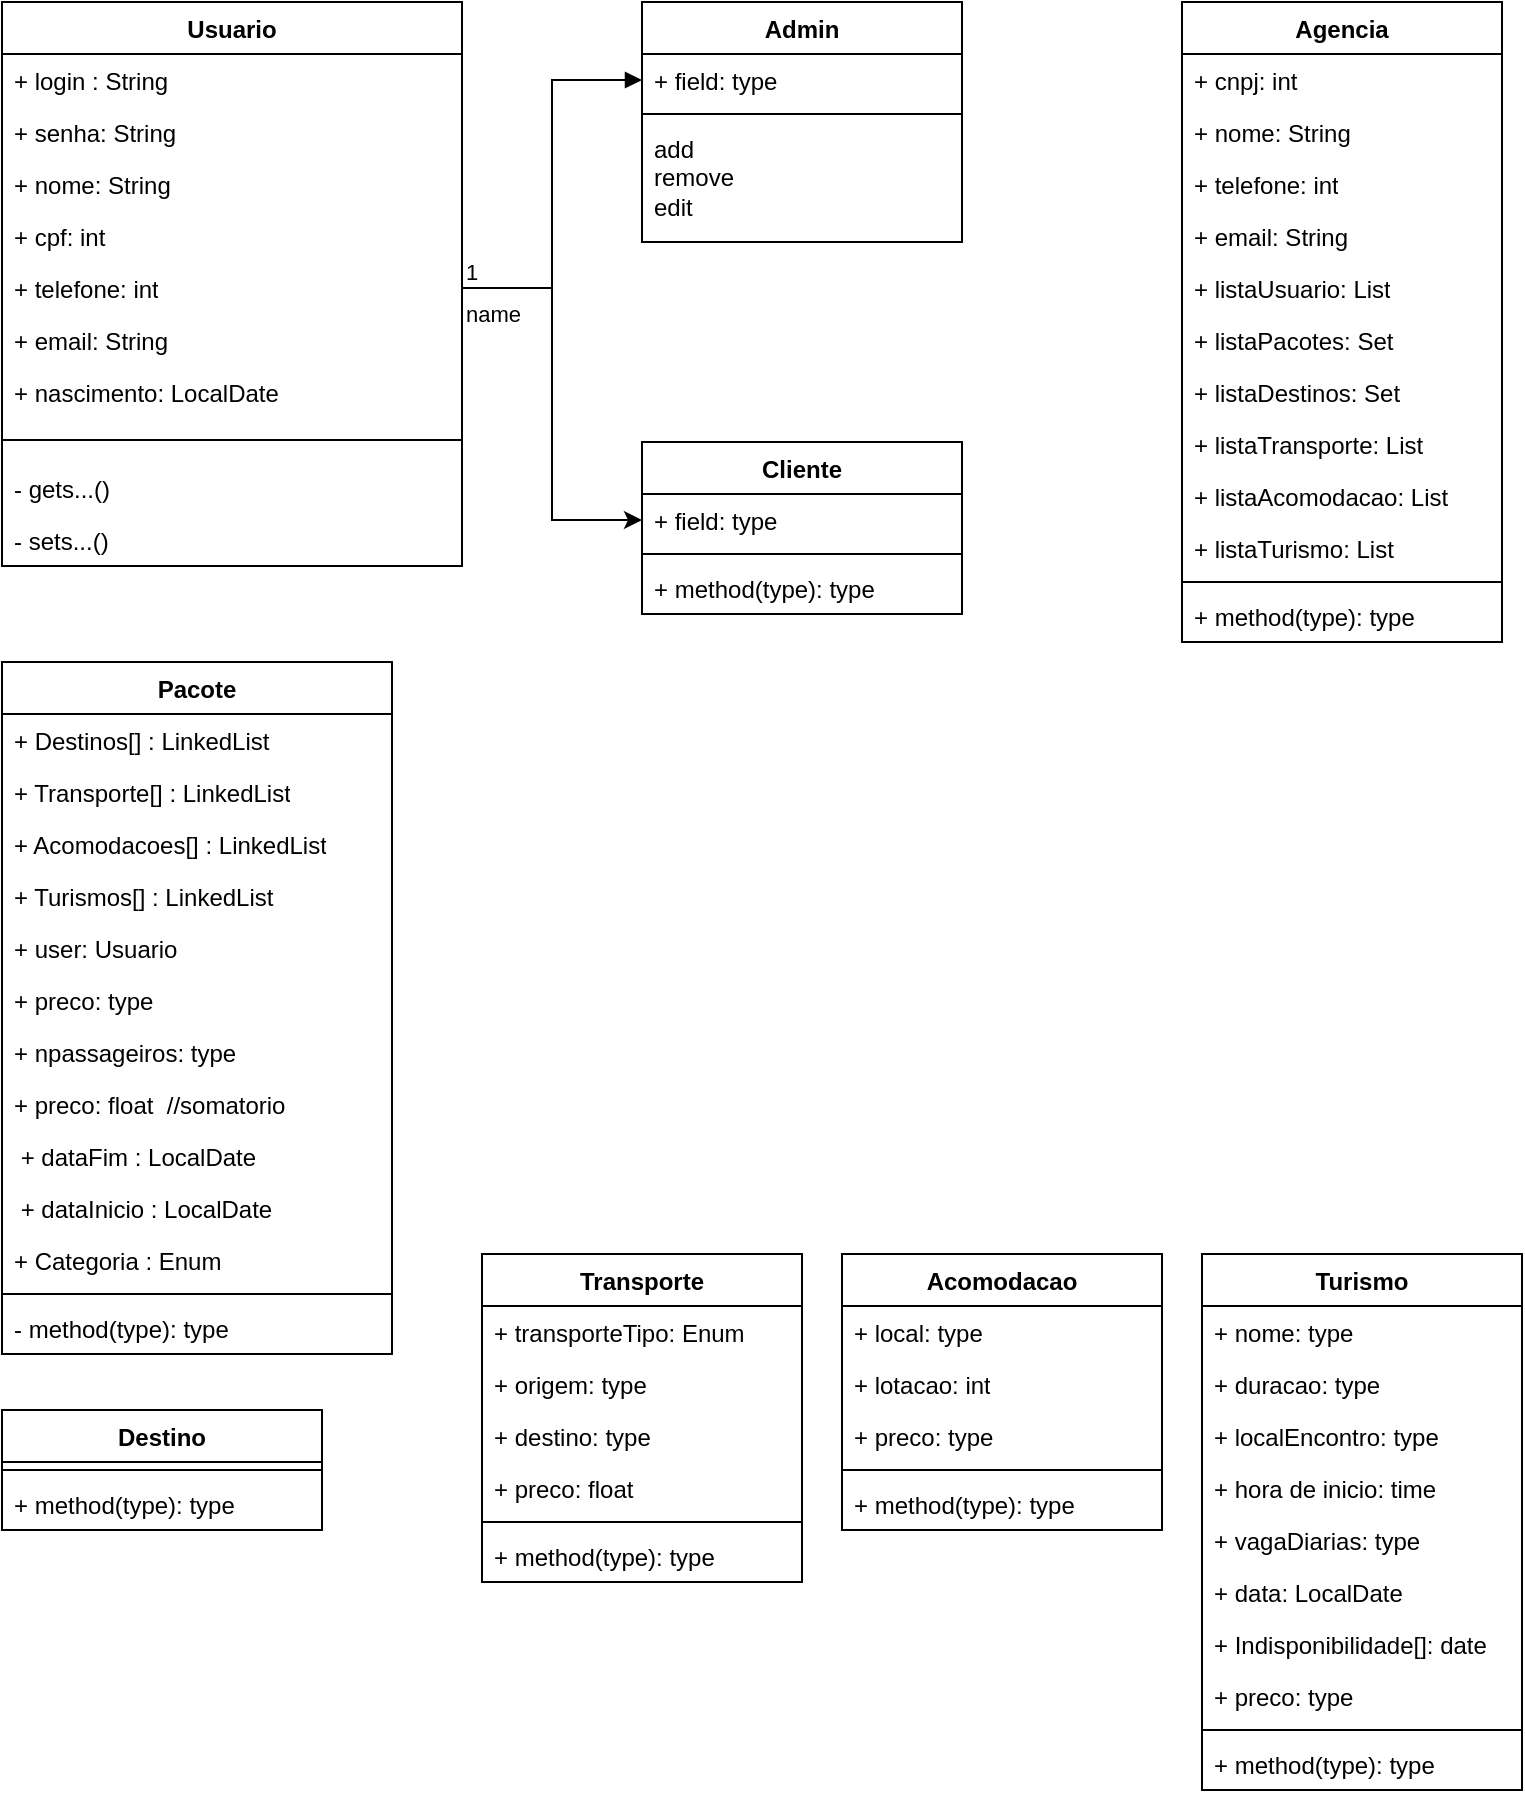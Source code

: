 <mxfile version="22.0.8" type="device">
  <diagram name="Page-1" id="c4acf3e9-155e-7222-9cf6-157b1a14988f">
    <mxGraphModel dx="788" dy="518" grid="1" gridSize="10" guides="1" tooltips="1" connect="1" arrows="1" fold="1" page="1" pageScale="1" pageWidth="850" pageHeight="1100" background="none" math="0" shadow="0">
      <root>
        <mxCell id="0" />
        <mxCell id="1" parent="0" />
        <mxCell id="0zevnciGyn0MPFqbJ0v2-6" value="Usuario&lt;br&gt;" style="swimlane;fontStyle=1;align=center;verticalAlign=top;childLayout=stackLayout;horizontal=1;startSize=26;horizontalStack=0;resizeParent=1;resizeParentMax=0;resizeLast=0;collapsible=1;marginBottom=0;whiteSpace=wrap;html=1;" parent="1" vertex="1">
          <mxGeometry x="40" y="220" width="230" height="282" as="geometry">
            <mxRectangle x="40" y="230" width="80" height="30" as="alternateBounds" />
          </mxGeometry>
        </mxCell>
        <mxCell id="0zevnciGyn0MPFqbJ0v2-7" value="+ login : String&lt;br&gt;" style="text;strokeColor=none;fillColor=none;align=left;verticalAlign=top;spacingLeft=4;spacingRight=4;overflow=hidden;rotatable=0;points=[[0,0.5],[1,0.5]];portConstraint=eastwest;whiteSpace=wrap;html=1;" parent="0zevnciGyn0MPFqbJ0v2-6" vertex="1">
          <mxGeometry y="26" width="230" height="26" as="geometry" />
        </mxCell>
        <mxCell id="wc-XPscjnUDdpw0b9USw-25" value="+ senha: String" style="text;strokeColor=none;fillColor=none;align=left;verticalAlign=top;spacingLeft=4;spacingRight=4;overflow=hidden;rotatable=0;points=[[0,0.5],[1,0.5]];portConstraint=eastwest;whiteSpace=wrap;html=1;" vertex="1" parent="0zevnciGyn0MPFqbJ0v2-6">
          <mxGeometry y="52" width="230" height="26" as="geometry" />
        </mxCell>
        <mxCell id="0zevnciGyn0MPFqbJ0v2-10" value="+ nome: String" style="text;strokeColor=none;fillColor=none;align=left;verticalAlign=top;spacingLeft=4;spacingRight=4;overflow=hidden;rotatable=0;points=[[0,0.5],[1,0.5]];portConstraint=eastwest;whiteSpace=wrap;html=1;" parent="0zevnciGyn0MPFqbJ0v2-6" vertex="1">
          <mxGeometry y="78" width="230" height="26" as="geometry" />
        </mxCell>
        <mxCell id="0zevnciGyn0MPFqbJ0v2-14" value="+ cpf: int" style="text;strokeColor=none;fillColor=none;align=left;verticalAlign=top;spacingLeft=4;spacingRight=4;overflow=hidden;rotatable=0;points=[[0,0.5],[1,0.5]];portConstraint=eastwest;whiteSpace=wrap;html=1;" parent="0zevnciGyn0MPFqbJ0v2-6" vertex="1">
          <mxGeometry y="104" width="230" height="26" as="geometry" />
        </mxCell>
        <mxCell id="0zevnciGyn0MPFqbJ0v2-13" value="+ telefone: int" style="text;strokeColor=none;fillColor=none;align=left;verticalAlign=top;spacingLeft=4;spacingRight=4;overflow=hidden;rotatable=0;points=[[0,0.5],[1,0.5]];portConstraint=eastwest;whiteSpace=wrap;html=1;" parent="0zevnciGyn0MPFqbJ0v2-6" vertex="1">
          <mxGeometry y="130" width="230" height="26" as="geometry" />
        </mxCell>
        <mxCell id="0zevnciGyn0MPFqbJ0v2-11" value="+ email: String" style="text;strokeColor=none;fillColor=none;align=left;verticalAlign=top;spacingLeft=4;spacingRight=4;overflow=hidden;rotatable=0;points=[[0,0.5],[1,0.5]];portConstraint=eastwest;whiteSpace=wrap;html=1;" parent="0zevnciGyn0MPFqbJ0v2-6" vertex="1">
          <mxGeometry y="156" width="230" height="26" as="geometry" />
        </mxCell>
        <mxCell id="0zevnciGyn0MPFqbJ0v2-15" value="+ nascimento: LocalDate" style="text;strokeColor=none;fillColor=none;align=left;verticalAlign=top;spacingLeft=4;spacingRight=4;overflow=hidden;rotatable=0;points=[[0,0.5],[1,0.5]];portConstraint=eastwest;whiteSpace=wrap;html=1;" parent="0zevnciGyn0MPFqbJ0v2-6" vertex="1">
          <mxGeometry y="182" width="230" height="26" as="geometry" />
        </mxCell>
        <mxCell id="0zevnciGyn0MPFqbJ0v2-8" value="" style="line;strokeWidth=1;fillColor=none;align=left;verticalAlign=middle;spacingTop=-1;spacingLeft=3;spacingRight=3;rotatable=0;labelPosition=right;points=[];portConstraint=eastwest;strokeColor=inherit;" parent="0zevnciGyn0MPFqbJ0v2-6" vertex="1">
          <mxGeometry y="208" width="230" height="22" as="geometry" />
        </mxCell>
        <mxCell id="0zevnciGyn0MPFqbJ0v2-16" value="- gets...()" style="text;strokeColor=none;fillColor=none;align=left;verticalAlign=top;spacingLeft=4;spacingRight=4;overflow=hidden;rotatable=0;points=[[0,0.5],[1,0.5]];portConstraint=eastwest;whiteSpace=wrap;html=1;" parent="0zevnciGyn0MPFqbJ0v2-6" vertex="1">
          <mxGeometry y="230" width="230" height="26" as="geometry" />
        </mxCell>
        <mxCell id="0zevnciGyn0MPFqbJ0v2-17" value="- sets...()" style="text;strokeColor=none;fillColor=none;align=left;verticalAlign=top;spacingLeft=4;spacingRight=4;overflow=hidden;rotatable=0;points=[[0,0.5],[1,0.5]];portConstraint=eastwest;whiteSpace=wrap;html=1;" parent="0zevnciGyn0MPFqbJ0v2-6" vertex="1">
          <mxGeometry y="256" width="230" height="26" as="geometry" />
        </mxCell>
        <mxCell id="0zevnciGyn0MPFqbJ0v2-26" value="Pacote" style="swimlane;fontStyle=1;align=center;verticalAlign=top;childLayout=stackLayout;horizontal=1;startSize=26;horizontalStack=0;resizeParent=1;resizeParentMax=0;resizeLast=0;collapsible=1;marginBottom=0;whiteSpace=wrap;html=1;" parent="1" vertex="1">
          <mxGeometry x="40" y="550" width="195" height="346" as="geometry" />
        </mxCell>
        <mxCell id="wc-XPscjnUDdpw0b9USw-79" value="+ Destinos[] : LinkedList" style="text;strokeColor=none;fillColor=none;align=left;verticalAlign=top;spacingLeft=4;spacingRight=4;overflow=hidden;rotatable=0;points=[[0,0.5],[1,0.5]];portConstraint=eastwest;whiteSpace=wrap;html=1;" vertex="1" parent="0zevnciGyn0MPFqbJ0v2-26">
          <mxGeometry y="26" width="195" height="26" as="geometry" />
        </mxCell>
        <mxCell id="wc-XPscjnUDdpw0b9USw-80" value="+ Transporte[] : LinkedList" style="text;strokeColor=none;fillColor=none;align=left;verticalAlign=top;spacingLeft=4;spacingRight=4;overflow=hidden;rotatable=0;points=[[0,0.5],[1,0.5]];portConstraint=eastwest;whiteSpace=wrap;html=1;" vertex="1" parent="0zevnciGyn0MPFqbJ0v2-26">
          <mxGeometry y="52" width="195" height="26" as="geometry" />
        </mxCell>
        <mxCell id="wc-XPscjnUDdpw0b9USw-81" value="+ Acomodacoes[] : LinkedList" style="text;strokeColor=none;fillColor=none;align=left;verticalAlign=top;spacingLeft=4;spacingRight=4;overflow=hidden;rotatable=0;points=[[0,0.5],[1,0.5]];portConstraint=eastwest;whiteSpace=wrap;html=1;" vertex="1" parent="0zevnciGyn0MPFqbJ0v2-26">
          <mxGeometry y="78" width="195" height="26" as="geometry" />
        </mxCell>
        <mxCell id="wc-XPscjnUDdpw0b9USw-82" value="+ Turismos[] : LinkedList" style="text;strokeColor=none;fillColor=none;align=left;verticalAlign=top;spacingLeft=4;spacingRight=4;overflow=hidden;rotatable=0;points=[[0,0.5],[1,0.5]];portConstraint=eastwest;whiteSpace=wrap;html=1;" vertex="1" parent="0zevnciGyn0MPFqbJ0v2-26">
          <mxGeometry y="104" width="195" height="26" as="geometry" />
        </mxCell>
        <mxCell id="wc-XPscjnUDdpw0b9USw-78" value="+ user: Usuario" style="text;strokeColor=none;fillColor=none;align=left;verticalAlign=top;spacingLeft=4;spacingRight=4;overflow=hidden;rotatable=0;points=[[0,0.5],[1,0.5]];portConstraint=eastwest;whiteSpace=wrap;html=1;" vertex="1" parent="0zevnciGyn0MPFqbJ0v2-26">
          <mxGeometry y="130" width="195" height="26" as="geometry" />
        </mxCell>
        <mxCell id="wc-XPscjnUDdpw0b9USw-76" value="+ preco: type" style="text;strokeColor=none;fillColor=none;align=left;verticalAlign=top;spacingLeft=4;spacingRight=4;overflow=hidden;rotatable=0;points=[[0,0.5],[1,0.5]];portConstraint=eastwest;whiteSpace=wrap;html=1;" vertex="1" parent="0zevnciGyn0MPFqbJ0v2-26">
          <mxGeometry y="156" width="195" height="26" as="geometry" />
        </mxCell>
        <mxCell id="wc-XPscjnUDdpw0b9USw-36" value="+ npassageiros: type" style="text;strokeColor=none;fillColor=none;align=left;verticalAlign=top;spacingLeft=4;spacingRight=4;overflow=hidden;rotatable=0;points=[[0,0.5],[1,0.5]];portConstraint=eastwest;whiteSpace=wrap;html=1;" vertex="1" parent="0zevnciGyn0MPFqbJ0v2-26">
          <mxGeometry y="182" width="195" height="26" as="geometry" />
        </mxCell>
        <mxCell id="wc-XPscjnUDdpw0b9USw-51" value="+ preco: float&amp;nbsp; //somatorio" style="text;strokeColor=none;fillColor=none;align=left;verticalAlign=top;spacingLeft=4;spacingRight=4;overflow=hidden;rotatable=0;points=[[0,0.5],[1,0.5]];portConstraint=eastwest;whiteSpace=wrap;html=1;" vertex="1" parent="0zevnciGyn0MPFqbJ0v2-26">
          <mxGeometry y="208" width="195" height="26" as="geometry" />
        </mxCell>
        <mxCell id="wc-XPscjnUDdpw0b9USw-75" value="&amp;nbsp;+ dataFim : LocalDate" style="text;strokeColor=none;fillColor=none;align=left;verticalAlign=top;spacingLeft=4;spacingRight=4;overflow=hidden;rotatable=0;points=[[0,0.5],[1,0.5]];portConstraint=eastwest;whiteSpace=wrap;html=1;" vertex="1" parent="0zevnciGyn0MPFqbJ0v2-26">
          <mxGeometry y="234" width="195" height="26" as="geometry" />
        </mxCell>
        <mxCell id="wc-XPscjnUDdpw0b9USw-74" value="&amp;nbsp;+ dataInicio : LocalDate" style="text;strokeColor=none;fillColor=none;align=left;verticalAlign=top;spacingLeft=4;spacingRight=4;overflow=hidden;rotatable=0;points=[[0,0.5],[1,0.5]];portConstraint=eastwest;whiteSpace=wrap;html=1;" vertex="1" parent="0zevnciGyn0MPFqbJ0v2-26">
          <mxGeometry y="260" width="195" height="26" as="geometry" />
        </mxCell>
        <mxCell id="wc-XPscjnUDdpw0b9USw-77" value="+ Categoria : Enum" style="text;strokeColor=none;fillColor=none;align=left;verticalAlign=top;spacingLeft=4;spacingRight=4;overflow=hidden;rotatable=0;points=[[0,0.5],[1,0.5]];portConstraint=eastwest;whiteSpace=wrap;html=1;" vertex="1" parent="0zevnciGyn0MPFqbJ0v2-26">
          <mxGeometry y="286" width="195" height="26" as="geometry" />
        </mxCell>
        <mxCell id="0zevnciGyn0MPFqbJ0v2-28" value="" style="line;strokeWidth=1;fillColor=none;align=left;verticalAlign=middle;spacingTop=-1;spacingLeft=3;spacingRight=3;rotatable=0;labelPosition=right;points=[];portConstraint=eastwest;strokeColor=inherit;" parent="0zevnciGyn0MPFqbJ0v2-26" vertex="1">
          <mxGeometry y="312" width="195" height="8" as="geometry" />
        </mxCell>
        <mxCell id="0zevnciGyn0MPFqbJ0v2-29" value="- method(type): type" style="text;strokeColor=none;fillColor=none;align=left;verticalAlign=top;spacingLeft=4;spacingRight=4;overflow=hidden;rotatable=0;points=[[0,0.5],[1,0.5]];portConstraint=eastwest;whiteSpace=wrap;html=1;" parent="0zevnciGyn0MPFqbJ0v2-26" vertex="1">
          <mxGeometry y="320" width="195" height="26" as="geometry" />
        </mxCell>
        <mxCell id="0zevnciGyn0MPFqbJ0v2-35" value="Agencia" style="swimlane;fontStyle=1;align=center;verticalAlign=top;childLayout=stackLayout;horizontal=1;startSize=26;horizontalStack=0;resizeParent=1;resizeParentMax=0;resizeLast=0;collapsible=1;marginBottom=0;whiteSpace=wrap;html=1;" parent="1" vertex="1">
          <mxGeometry x="630" y="220" width="160" height="320" as="geometry" />
        </mxCell>
        <mxCell id="0zevnciGyn0MPFqbJ0v2-36" value="&lt;div&gt;+ cnpj: int&lt;/div&gt;" style="text;strokeColor=none;fillColor=none;align=left;verticalAlign=top;spacingLeft=4;spacingRight=4;overflow=hidden;rotatable=0;points=[[0,0.5],[1,0.5]];portConstraint=eastwest;whiteSpace=wrap;html=1;" parent="0zevnciGyn0MPFqbJ0v2-35" vertex="1">
          <mxGeometry y="26" width="160" height="26" as="geometry" />
        </mxCell>
        <mxCell id="0zevnciGyn0MPFqbJ0v2-43" value="+ nome: String" style="text;strokeColor=none;fillColor=none;align=left;verticalAlign=top;spacingLeft=4;spacingRight=4;overflow=hidden;rotatable=0;points=[[0,0.5],[1,0.5]];portConstraint=eastwest;whiteSpace=wrap;html=1;" parent="0zevnciGyn0MPFqbJ0v2-35" vertex="1">
          <mxGeometry y="52" width="160" height="26" as="geometry" />
        </mxCell>
        <mxCell id="0zevnciGyn0MPFqbJ0v2-44" value="+ telefone: int" style="text;strokeColor=none;fillColor=none;align=left;verticalAlign=top;spacingLeft=4;spacingRight=4;overflow=hidden;rotatable=0;points=[[0,0.5],[1,0.5]];portConstraint=eastwest;whiteSpace=wrap;html=1;" parent="0zevnciGyn0MPFqbJ0v2-35" vertex="1">
          <mxGeometry y="78" width="160" height="26" as="geometry" />
        </mxCell>
        <mxCell id="0zevnciGyn0MPFqbJ0v2-45" value="+ email: String" style="text;strokeColor=none;fillColor=none;align=left;verticalAlign=top;spacingLeft=4;spacingRight=4;overflow=hidden;rotatable=0;points=[[0,0.5],[1,0.5]];portConstraint=eastwest;whiteSpace=wrap;html=1;" parent="0zevnciGyn0MPFqbJ0v2-35" vertex="1">
          <mxGeometry y="104" width="160" height="26" as="geometry" />
        </mxCell>
        <mxCell id="0zevnciGyn0MPFqbJ0v2-40" value="+ listaUsuario: List" style="text;strokeColor=none;fillColor=none;align=left;verticalAlign=top;spacingLeft=4;spacingRight=4;overflow=hidden;rotatable=0;points=[[0,0.5],[1,0.5]];portConstraint=eastwest;whiteSpace=wrap;html=1;" parent="0zevnciGyn0MPFqbJ0v2-35" vertex="1">
          <mxGeometry y="130" width="160" height="26" as="geometry" />
        </mxCell>
        <mxCell id="0zevnciGyn0MPFqbJ0v2-42" value="+ listaPacotes: Set" style="text;strokeColor=none;fillColor=none;align=left;verticalAlign=top;spacingLeft=4;spacingRight=4;overflow=hidden;rotatable=0;points=[[0,0.5],[1,0.5]];portConstraint=eastwest;whiteSpace=wrap;html=1;" parent="0zevnciGyn0MPFqbJ0v2-35" vertex="1">
          <mxGeometry y="156" width="160" height="26" as="geometry" />
        </mxCell>
        <mxCell id="0zevnciGyn0MPFqbJ0v2-41" value="&lt;div&gt;+ listaDestinos: Set&lt;/div&gt;" style="text;strokeColor=none;fillColor=none;align=left;verticalAlign=top;spacingLeft=4;spacingRight=4;overflow=hidden;rotatable=0;points=[[0,0.5],[1,0.5]];portConstraint=eastwest;whiteSpace=wrap;html=1;" parent="0zevnciGyn0MPFqbJ0v2-35" vertex="1">
          <mxGeometry y="182" width="160" height="26" as="geometry" />
        </mxCell>
        <mxCell id="wc-XPscjnUDdpw0b9USw-66" value="+ listaTransporte: List" style="text;strokeColor=none;fillColor=none;align=left;verticalAlign=top;spacingLeft=4;spacingRight=4;overflow=hidden;rotatable=0;points=[[0,0.5],[1,0.5]];portConstraint=eastwest;whiteSpace=wrap;html=1;" vertex="1" parent="0zevnciGyn0MPFqbJ0v2-35">
          <mxGeometry y="208" width="160" height="26" as="geometry" />
        </mxCell>
        <mxCell id="wc-XPscjnUDdpw0b9USw-67" value="+ listaAcomodacao: List" style="text;strokeColor=none;fillColor=none;align=left;verticalAlign=top;spacingLeft=4;spacingRight=4;overflow=hidden;rotatable=0;points=[[0,0.5],[1,0.5]];portConstraint=eastwest;whiteSpace=wrap;html=1;" vertex="1" parent="0zevnciGyn0MPFqbJ0v2-35">
          <mxGeometry y="234" width="160" height="26" as="geometry" />
        </mxCell>
        <mxCell id="wc-XPscjnUDdpw0b9USw-68" value="+ listaTurismo: List" style="text;strokeColor=none;fillColor=none;align=left;verticalAlign=top;spacingLeft=4;spacingRight=4;overflow=hidden;rotatable=0;points=[[0,0.5],[1,0.5]];portConstraint=eastwest;whiteSpace=wrap;html=1;" vertex="1" parent="0zevnciGyn0MPFqbJ0v2-35">
          <mxGeometry y="260" width="160" height="26" as="geometry" />
        </mxCell>
        <mxCell id="0zevnciGyn0MPFqbJ0v2-37" value="" style="line;strokeWidth=1;fillColor=none;align=left;verticalAlign=middle;spacingTop=-1;spacingLeft=3;spacingRight=3;rotatable=0;labelPosition=right;points=[];portConstraint=eastwest;strokeColor=inherit;" parent="0zevnciGyn0MPFqbJ0v2-35" vertex="1">
          <mxGeometry y="286" width="160" height="8" as="geometry" />
        </mxCell>
        <mxCell id="0zevnciGyn0MPFqbJ0v2-38" value="+ method(type): type" style="text;strokeColor=none;fillColor=none;align=left;verticalAlign=top;spacingLeft=4;spacingRight=4;overflow=hidden;rotatable=0;points=[[0,0.5],[1,0.5]];portConstraint=eastwest;whiteSpace=wrap;html=1;" parent="0zevnciGyn0MPFqbJ0v2-35" vertex="1">
          <mxGeometry y="294" width="160" height="26" as="geometry" />
        </mxCell>
        <mxCell id="wc-XPscjnUDdpw0b9USw-1" value="Transporte" style="swimlane;fontStyle=1;align=center;verticalAlign=top;childLayout=stackLayout;horizontal=1;startSize=26;horizontalStack=0;resizeParent=1;resizeParentMax=0;resizeLast=0;collapsible=1;marginBottom=0;whiteSpace=wrap;html=1;" vertex="1" parent="1">
          <mxGeometry x="280" y="846" width="160" height="164" as="geometry" />
        </mxCell>
        <mxCell id="wc-XPscjnUDdpw0b9USw-2" value="+ transporteTipo: Enum" style="text;strokeColor=none;fillColor=none;align=left;verticalAlign=top;spacingLeft=4;spacingRight=4;overflow=hidden;rotatable=0;points=[[0,0.5],[1,0.5]];portConstraint=eastwest;whiteSpace=wrap;html=1;" vertex="1" parent="wc-XPscjnUDdpw0b9USw-1">
          <mxGeometry y="26" width="160" height="26" as="geometry" />
        </mxCell>
        <mxCell id="wc-XPscjnUDdpw0b9USw-33" value="+ origem: type" style="text;strokeColor=none;fillColor=none;align=left;verticalAlign=top;spacingLeft=4;spacingRight=4;overflow=hidden;rotatable=0;points=[[0,0.5],[1,0.5]];portConstraint=eastwest;whiteSpace=wrap;html=1;" vertex="1" parent="wc-XPscjnUDdpw0b9USw-1">
          <mxGeometry y="52" width="160" height="26" as="geometry" />
        </mxCell>
        <mxCell id="wc-XPscjnUDdpw0b9USw-34" value="+ destino: type" style="text;strokeColor=none;fillColor=none;align=left;verticalAlign=top;spacingLeft=4;spacingRight=4;overflow=hidden;rotatable=0;points=[[0,0.5],[1,0.5]];portConstraint=eastwest;whiteSpace=wrap;html=1;" vertex="1" parent="wc-XPscjnUDdpw0b9USw-1">
          <mxGeometry y="78" width="160" height="26" as="geometry" />
        </mxCell>
        <mxCell id="wc-XPscjnUDdpw0b9USw-31" value="+ preco: float" style="text;strokeColor=none;fillColor=none;align=left;verticalAlign=top;spacingLeft=4;spacingRight=4;overflow=hidden;rotatable=0;points=[[0,0.5],[1,0.5]];portConstraint=eastwest;whiteSpace=wrap;html=1;" vertex="1" parent="wc-XPscjnUDdpw0b9USw-1">
          <mxGeometry y="104" width="160" height="26" as="geometry" />
        </mxCell>
        <mxCell id="wc-XPscjnUDdpw0b9USw-3" value="" style="line;strokeWidth=1;fillColor=none;align=left;verticalAlign=middle;spacingTop=-1;spacingLeft=3;spacingRight=3;rotatable=0;labelPosition=right;points=[];portConstraint=eastwest;strokeColor=inherit;" vertex="1" parent="wc-XPscjnUDdpw0b9USw-1">
          <mxGeometry y="130" width="160" height="8" as="geometry" />
        </mxCell>
        <mxCell id="wc-XPscjnUDdpw0b9USw-4" value="+ method(type): type" style="text;strokeColor=none;fillColor=none;align=left;verticalAlign=top;spacingLeft=4;spacingRight=4;overflow=hidden;rotatable=0;points=[[0,0.5],[1,0.5]];portConstraint=eastwest;whiteSpace=wrap;html=1;" vertex="1" parent="wc-XPscjnUDdpw0b9USw-1">
          <mxGeometry y="138" width="160" height="26" as="geometry" />
        </mxCell>
        <mxCell id="wc-XPscjnUDdpw0b9USw-5" value="Destino" style="swimlane;fontStyle=1;align=center;verticalAlign=top;childLayout=stackLayout;horizontal=1;startSize=26;horizontalStack=0;resizeParent=1;resizeParentMax=0;resizeLast=0;collapsible=1;marginBottom=0;whiteSpace=wrap;html=1;" vertex="1" parent="1">
          <mxGeometry x="40" y="924" width="160" height="60" as="geometry" />
        </mxCell>
        <mxCell id="wc-XPscjnUDdpw0b9USw-7" value="" style="line;strokeWidth=1;fillColor=none;align=left;verticalAlign=middle;spacingTop=-1;spacingLeft=3;spacingRight=3;rotatable=0;labelPosition=right;points=[];portConstraint=eastwest;strokeColor=inherit;" vertex="1" parent="wc-XPscjnUDdpw0b9USw-5">
          <mxGeometry y="26" width="160" height="8" as="geometry" />
        </mxCell>
        <mxCell id="wc-XPscjnUDdpw0b9USw-8" value="+ method(type): type" style="text;strokeColor=none;fillColor=none;align=left;verticalAlign=top;spacingLeft=4;spacingRight=4;overflow=hidden;rotatable=0;points=[[0,0.5],[1,0.5]];portConstraint=eastwest;whiteSpace=wrap;html=1;" vertex="1" parent="wc-XPscjnUDdpw0b9USw-5">
          <mxGeometry y="34" width="160" height="26" as="geometry" />
        </mxCell>
        <mxCell id="wc-XPscjnUDdpw0b9USw-9" value="Acomodacao" style="swimlane;fontStyle=1;align=center;verticalAlign=top;childLayout=stackLayout;horizontal=1;startSize=26;horizontalStack=0;resizeParent=1;resizeParentMax=0;resizeLast=0;collapsible=1;marginBottom=0;whiteSpace=wrap;html=1;" vertex="1" parent="1">
          <mxGeometry x="460" y="846" width="160" height="138" as="geometry" />
        </mxCell>
        <mxCell id="wc-XPscjnUDdpw0b9USw-10" value="+ local: type" style="text;strokeColor=none;fillColor=none;align=left;verticalAlign=top;spacingLeft=4;spacingRight=4;overflow=hidden;rotatable=0;points=[[0,0.5],[1,0.5]];portConstraint=eastwest;whiteSpace=wrap;html=1;" vertex="1" parent="wc-XPscjnUDdpw0b9USw-9">
          <mxGeometry y="26" width="160" height="26" as="geometry" />
        </mxCell>
        <mxCell id="wc-XPscjnUDdpw0b9USw-48" value="+ lotacao: int" style="text;strokeColor=none;fillColor=none;align=left;verticalAlign=top;spacingLeft=4;spacingRight=4;overflow=hidden;rotatable=0;points=[[0,0.5],[1,0.5]];portConstraint=eastwest;whiteSpace=wrap;html=1;" vertex="1" parent="wc-XPscjnUDdpw0b9USw-9">
          <mxGeometry y="52" width="160" height="26" as="geometry" />
        </mxCell>
        <mxCell id="wc-XPscjnUDdpw0b9USw-49" value="+ preco: type" style="text;strokeColor=none;fillColor=none;align=left;verticalAlign=top;spacingLeft=4;spacingRight=4;overflow=hidden;rotatable=0;points=[[0,0.5],[1,0.5]];portConstraint=eastwest;whiteSpace=wrap;html=1;" vertex="1" parent="wc-XPscjnUDdpw0b9USw-9">
          <mxGeometry y="78" width="160" height="26" as="geometry" />
        </mxCell>
        <mxCell id="wc-XPscjnUDdpw0b9USw-11" value="" style="line;strokeWidth=1;fillColor=none;align=left;verticalAlign=middle;spacingTop=-1;spacingLeft=3;spacingRight=3;rotatable=0;labelPosition=right;points=[];portConstraint=eastwest;strokeColor=inherit;" vertex="1" parent="wc-XPscjnUDdpw0b9USw-9">
          <mxGeometry y="104" width="160" height="8" as="geometry" />
        </mxCell>
        <mxCell id="wc-XPscjnUDdpw0b9USw-12" value="+ method(type): type" style="text;strokeColor=none;fillColor=none;align=left;verticalAlign=top;spacingLeft=4;spacingRight=4;overflow=hidden;rotatable=0;points=[[0,0.5],[1,0.5]];portConstraint=eastwest;whiteSpace=wrap;html=1;" vertex="1" parent="wc-XPscjnUDdpw0b9USw-9">
          <mxGeometry y="112" width="160" height="26" as="geometry" />
        </mxCell>
        <mxCell id="wc-XPscjnUDdpw0b9USw-14" value="Admin" style="swimlane;fontStyle=1;align=center;verticalAlign=top;childLayout=stackLayout;horizontal=1;startSize=26;horizontalStack=0;resizeParent=1;resizeParentMax=0;resizeLast=0;collapsible=1;marginBottom=0;whiteSpace=wrap;html=1;" vertex="1" parent="1">
          <mxGeometry x="360" y="220" width="160" height="120" as="geometry" />
        </mxCell>
        <mxCell id="wc-XPscjnUDdpw0b9USw-15" value="+ field: type" style="text;strokeColor=none;fillColor=none;align=left;verticalAlign=top;spacingLeft=4;spacingRight=4;overflow=hidden;rotatable=0;points=[[0,0.5],[1,0.5]];portConstraint=eastwest;whiteSpace=wrap;html=1;" vertex="1" parent="wc-XPscjnUDdpw0b9USw-14">
          <mxGeometry y="26" width="160" height="26" as="geometry" />
        </mxCell>
        <mxCell id="wc-XPscjnUDdpw0b9USw-16" value="" style="line;strokeWidth=1;fillColor=none;align=left;verticalAlign=middle;spacingTop=-1;spacingLeft=3;spacingRight=3;rotatable=0;labelPosition=right;points=[];portConstraint=eastwest;strokeColor=inherit;" vertex="1" parent="wc-XPscjnUDdpw0b9USw-14">
          <mxGeometry y="52" width="160" height="8" as="geometry" />
        </mxCell>
        <mxCell id="wc-XPscjnUDdpw0b9USw-17" value="add&lt;br&gt;remove&lt;br&gt;edit" style="text;strokeColor=none;fillColor=none;align=left;verticalAlign=top;spacingLeft=4;spacingRight=4;overflow=hidden;rotatable=0;points=[[0,0.5],[1,0.5]];portConstraint=eastwest;whiteSpace=wrap;html=1;" vertex="1" parent="wc-XPscjnUDdpw0b9USw-14">
          <mxGeometry y="60" width="160" height="60" as="geometry" />
        </mxCell>
        <mxCell id="wc-XPscjnUDdpw0b9USw-18" value="Cliente" style="swimlane;fontStyle=1;align=center;verticalAlign=top;childLayout=stackLayout;horizontal=1;startSize=26;horizontalStack=0;resizeParent=1;resizeParentMax=0;resizeLast=0;collapsible=1;marginBottom=0;whiteSpace=wrap;html=1;" vertex="1" parent="1">
          <mxGeometry x="360" y="440" width="160" height="86" as="geometry" />
        </mxCell>
        <mxCell id="wc-XPscjnUDdpw0b9USw-19" value="+ field: type" style="text;strokeColor=none;fillColor=none;align=left;verticalAlign=top;spacingLeft=4;spacingRight=4;overflow=hidden;rotatable=0;points=[[0,0.5],[1,0.5]];portConstraint=eastwest;whiteSpace=wrap;html=1;" vertex="1" parent="wc-XPscjnUDdpw0b9USw-18">
          <mxGeometry y="26" width="160" height="26" as="geometry" />
        </mxCell>
        <mxCell id="wc-XPscjnUDdpw0b9USw-20" value="" style="line;strokeWidth=1;fillColor=none;align=left;verticalAlign=middle;spacingTop=-1;spacingLeft=3;spacingRight=3;rotatable=0;labelPosition=right;points=[];portConstraint=eastwest;strokeColor=inherit;" vertex="1" parent="wc-XPscjnUDdpw0b9USw-18">
          <mxGeometry y="52" width="160" height="8" as="geometry" />
        </mxCell>
        <mxCell id="wc-XPscjnUDdpw0b9USw-21" value="+ method(type): type" style="text;strokeColor=none;fillColor=none;align=left;verticalAlign=top;spacingLeft=4;spacingRight=4;overflow=hidden;rotatable=0;points=[[0,0.5],[1,0.5]];portConstraint=eastwest;whiteSpace=wrap;html=1;" vertex="1" parent="wc-XPscjnUDdpw0b9USw-18">
          <mxGeometry y="60" width="160" height="26" as="geometry" />
        </mxCell>
        <mxCell id="wc-XPscjnUDdpw0b9USw-22" value="" style="edgeStyle=orthogonalEdgeStyle;rounded=0;orthogonalLoop=1;jettySize=auto;html=1;" edge="1" parent="1" source="0zevnciGyn0MPFqbJ0v2-13" target="wc-XPscjnUDdpw0b9USw-19">
          <mxGeometry relative="1" as="geometry" />
        </mxCell>
        <mxCell id="wc-XPscjnUDdpw0b9USw-23" value="name" style="endArrow=block;endFill=1;html=1;edgeStyle=orthogonalEdgeStyle;align=left;verticalAlign=top;rounded=0;exitX=1;exitY=0.5;exitDx=0;exitDy=0;" edge="1" parent="1" source="0zevnciGyn0MPFqbJ0v2-13" target="wc-XPscjnUDdpw0b9USw-15">
          <mxGeometry x="-1" relative="1" as="geometry">
            <mxPoint x="310" y="560" as="sourcePoint" />
            <mxPoint x="470" y="560" as="targetPoint" />
          </mxGeometry>
        </mxCell>
        <mxCell id="wc-XPscjnUDdpw0b9USw-24" value="1" style="edgeLabel;resizable=0;html=1;align=left;verticalAlign=bottom;" connectable="0" vertex="1" parent="wc-XPscjnUDdpw0b9USw-23">
          <mxGeometry x="-1" relative="1" as="geometry" />
        </mxCell>
        <mxCell id="wc-XPscjnUDdpw0b9USw-37" value="Turismo" style="swimlane;fontStyle=1;align=center;verticalAlign=top;childLayout=stackLayout;horizontal=1;startSize=26;horizontalStack=0;resizeParent=1;resizeParentMax=0;resizeLast=0;collapsible=1;marginBottom=0;whiteSpace=wrap;html=1;" vertex="1" parent="1">
          <mxGeometry x="640" y="846" width="160" height="268" as="geometry" />
        </mxCell>
        <mxCell id="wc-XPscjnUDdpw0b9USw-38" value="+ nome: type" style="text;strokeColor=none;fillColor=none;align=left;verticalAlign=top;spacingLeft=4;spacingRight=4;overflow=hidden;rotatable=0;points=[[0,0.5],[1,0.5]];portConstraint=eastwest;whiteSpace=wrap;html=1;" vertex="1" parent="wc-XPscjnUDdpw0b9USw-37">
          <mxGeometry y="26" width="160" height="26" as="geometry" />
        </mxCell>
        <mxCell id="wc-XPscjnUDdpw0b9USw-41" value="+ duracao: type" style="text;strokeColor=none;fillColor=none;align=left;verticalAlign=top;spacingLeft=4;spacingRight=4;overflow=hidden;rotatable=0;points=[[0,0.5],[1,0.5]];portConstraint=eastwest;whiteSpace=wrap;html=1;" vertex="1" parent="wc-XPscjnUDdpw0b9USw-37">
          <mxGeometry y="52" width="160" height="26" as="geometry" />
        </mxCell>
        <mxCell id="wc-XPscjnUDdpw0b9USw-42" value="+ localEncontro: type" style="text;strokeColor=none;fillColor=none;align=left;verticalAlign=top;spacingLeft=4;spacingRight=4;overflow=hidden;rotatable=0;points=[[0,0.5],[1,0.5]];portConstraint=eastwest;whiteSpace=wrap;html=1;" vertex="1" parent="wc-XPscjnUDdpw0b9USw-37">
          <mxGeometry y="78" width="160" height="26" as="geometry" />
        </mxCell>
        <mxCell id="wc-XPscjnUDdpw0b9USw-43" value="+ hora de inicio: time" style="text;strokeColor=none;fillColor=none;align=left;verticalAlign=top;spacingLeft=4;spacingRight=4;overflow=hidden;rotatable=0;points=[[0,0.5],[1,0.5]];portConstraint=eastwest;whiteSpace=wrap;html=1;" vertex="1" parent="wc-XPscjnUDdpw0b9USw-37">
          <mxGeometry y="104" width="160" height="26" as="geometry" />
        </mxCell>
        <mxCell id="wc-XPscjnUDdpw0b9USw-44" value="+ vagaDiarias: type" style="text;strokeColor=none;fillColor=none;align=left;verticalAlign=top;spacingLeft=4;spacingRight=4;overflow=hidden;rotatable=0;points=[[0,0.5],[1,0.5]];portConstraint=eastwest;whiteSpace=wrap;html=1;" vertex="1" parent="wc-XPscjnUDdpw0b9USw-37">
          <mxGeometry y="130" width="160" height="26" as="geometry" />
        </mxCell>
        <mxCell id="wc-XPscjnUDdpw0b9USw-46" value="+ data: LocalDate" style="text;strokeColor=none;fillColor=none;align=left;verticalAlign=top;spacingLeft=4;spacingRight=4;overflow=hidden;rotatable=0;points=[[0,0.5],[1,0.5]];portConstraint=eastwest;whiteSpace=wrap;html=1;" vertex="1" parent="wc-XPscjnUDdpw0b9USw-37">
          <mxGeometry y="156" width="160" height="26" as="geometry" />
        </mxCell>
        <mxCell id="wc-XPscjnUDdpw0b9USw-47" value="+ Indisponibilidade[]: date" style="text;strokeColor=none;fillColor=none;align=left;verticalAlign=top;spacingLeft=4;spacingRight=4;overflow=hidden;rotatable=0;points=[[0,0.5],[1,0.5]];portConstraint=eastwest;whiteSpace=wrap;html=1;" vertex="1" parent="wc-XPscjnUDdpw0b9USw-37">
          <mxGeometry y="182" width="160" height="26" as="geometry" />
        </mxCell>
        <mxCell id="wc-XPscjnUDdpw0b9USw-50" value="+ preco: type" style="text;strokeColor=none;fillColor=none;align=left;verticalAlign=top;spacingLeft=4;spacingRight=4;overflow=hidden;rotatable=0;points=[[0,0.5],[1,0.5]];portConstraint=eastwest;whiteSpace=wrap;html=1;" vertex="1" parent="wc-XPscjnUDdpw0b9USw-37">
          <mxGeometry y="208" width="160" height="26" as="geometry" />
        </mxCell>
        <mxCell id="wc-XPscjnUDdpw0b9USw-39" value="" style="line;strokeWidth=1;fillColor=none;align=left;verticalAlign=middle;spacingTop=-1;spacingLeft=3;spacingRight=3;rotatable=0;labelPosition=right;points=[];portConstraint=eastwest;strokeColor=inherit;" vertex="1" parent="wc-XPscjnUDdpw0b9USw-37">
          <mxGeometry y="234" width="160" height="8" as="geometry" />
        </mxCell>
        <mxCell id="wc-XPscjnUDdpw0b9USw-40" value="+ method(type): type" style="text;strokeColor=none;fillColor=none;align=left;verticalAlign=top;spacingLeft=4;spacingRight=4;overflow=hidden;rotatable=0;points=[[0,0.5],[1,0.5]];portConstraint=eastwest;whiteSpace=wrap;html=1;" vertex="1" parent="wc-XPscjnUDdpw0b9USw-37">
          <mxGeometry y="242" width="160" height="26" as="geometry" />
        </mxCell>
      </root>
    </mxGraphModel>
  </diagram>
</mxfile>
